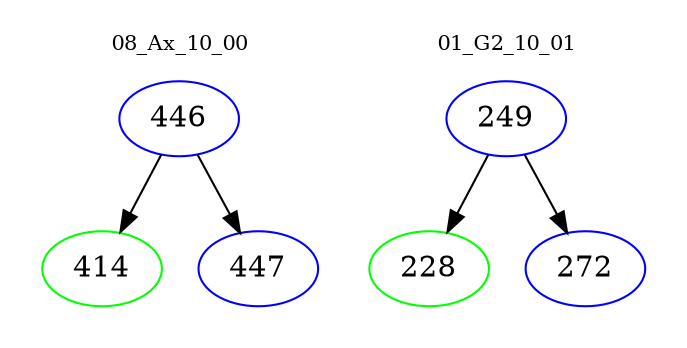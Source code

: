 digraph{
subgraph cluster_0 {
color = white
label = "08_Ax_10_00";
fontsize=10;
T0_446 [label="446", color="blue"]
T0_446 -> T0_414 [color="black"]
T0_414 [label="414", color="green"]
T0_446 -> T0_447 [color="black"]
T0_447 [label="447", color="blue"]
}
subgraph cluster_1 {
color = white
label = "01_G2_10_01";
fontsize=10;
T1_249 [label="249", color="blue"]
T1_249 -> T1_228 [color="black"]
T1_228 [label="228", color="green"]
T1_249 -> T1_272 [color="black"]
T1_272 [label="272", color="blue"]
}
}
